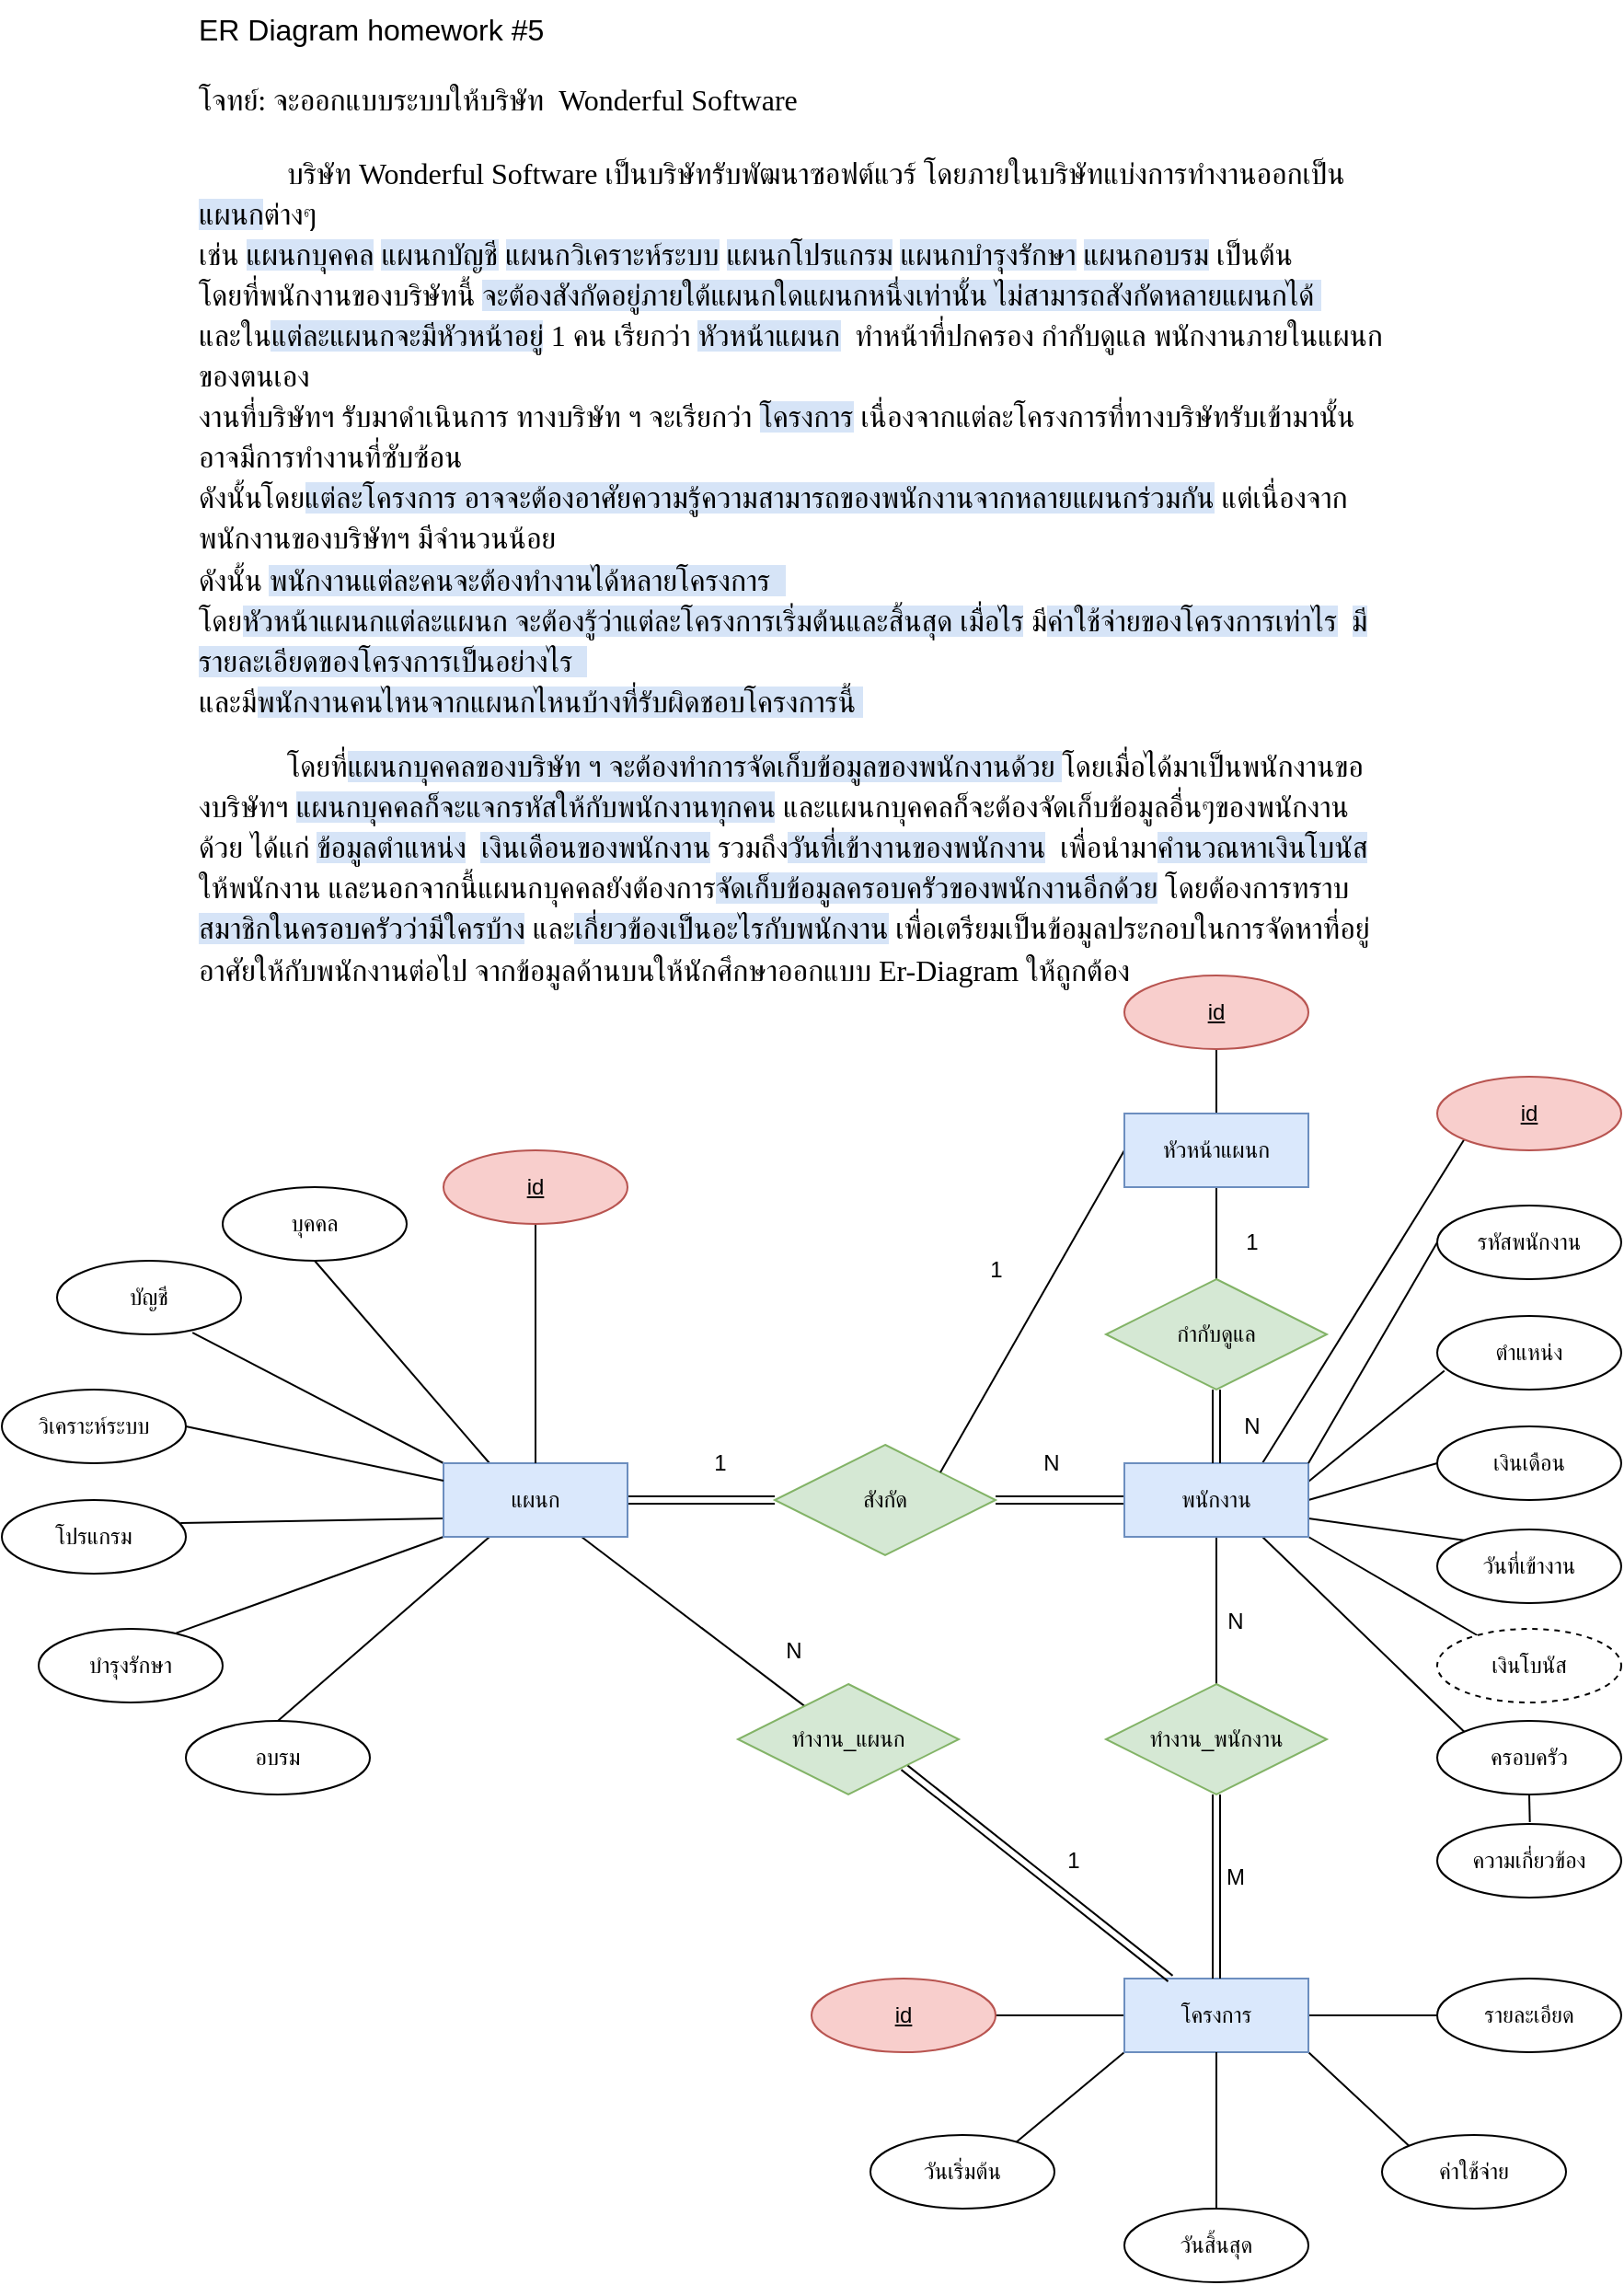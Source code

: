 <mxfile version="12.8.0" type="device"><diagram id="C5RBs43oDa-KdzZeNtuy" name="Page-1"><mxGraphModel dx="1209" dy="1960" grid="1" gridSize="10" guides="1" tooltips="1" connect="1" arrows="1" fold="1" page="1" pageScale="1" pageWidth="980" pageHeight="1390" math="0" shadow="0"><root><mxCell id="WIyWlLk6GJQsqaUBKTNV-0"/><mxCell id="WIyWlLk6GJQsqaUBKTNV-1" parent="WIyWlLk6GJQsqaUBKTNV-0"/><mxCell id="ZXhcbsgx3OsXsxAo5VOt-0" value="&lt;div style=&quot;font-size: 16px&quot;&gt;&lt;font style=&quot;font-size: 16px&quot;&gt;ER Diagram homework #5&lt;br&gt;&lt;br&gt;&lt;span id=&quot;docs-internal-guid-e970ee3b-7fff-76fe-4186-88f198e5d182&quot;&gt;&lt;p dir=&quot;ltr&quot; style=&quot;line-height: 1.2 ; margin-top: 0pt ; margin-bottom: 0pt&quot;&gt;&lt;span style=&quot;font-family: &amp;#34;angsana new&amp;#34; ; background-color: transparent ; vertical-align: baseline ; white-space: pre-wrap&quot;&gt;โจทย์: จะออกแบบระบบให้บริษัท  &lt;/span&gt;&lt;span style=&quot;background-color: rgb(255 , 255 , 255) ; font-family: &amp;#34;angsana new&amp;#34; ; text-indent: 48px ; white-space: pre-wrap&quot;&gt;Wonderful Software&lt;/span&gt;&lt;/p&gt;&lt;br&gt;&lt;p dir=&quot;ltr&quot; style=&quot;line-height: 1.38 ; text-indent: 36pt ; margin-top: 0pt ; margin-bottom: 10pt&quot;&gt;&lt;span style=&quot;font-family: &amp;#34;angsana new&amp;#34; ; background-color: rgb(255 , 255 , 255) ; vertical-align: baseline ; white-space: pre-wrap&quot;&gt;บริษัท Wonderful Software เป็นบริษัทรับพัฒนาซอฟต์แวร์ โดยภายในบริษัทแบ่งการทำงานออกเป็น&lt;/span&gt;&lt;span style=&quot;font-family: &amp;#34;angsana new&amp;#34; ; vertical-align: baseline ; white-space: pre-wrap ; background-color: rgb(214 , 228 , 247)&quot;&gt;แผนก&lt;/span&gt;&lt;span style=&quot;font-family: &amp;#34;angsana new&amp;#34; ; background-color: rgb(255 , 255 , 255) ; vertical-align: baseline ; white-space: pre-wrap&quot;&gt;ต่างๆ &lt;br&gt;&lt;/span&gt;&lt;span style=&quot;background-color: rgb(255 , 255 , 255) ; font-family: &amp;#34;angsana new&amp;#34; ; white-space: pre-wrap ; text-indent: 36pt&quot;&gt;เช่น &lt;/span&gt;&lt;span style=&quot;font-family: &amp;#34;angsana new&amp;#34; ; white-space: pre-wrap ; text-indent: 36pt ; background-color: rgb(214 , 228 , 247)&quot;&gt;แผนกบุคคล&lt;/span&gt;&lt;span style=&quot;background-color: rgb(255 , 255 , 255) ; font-family: &amp;#34;angsana new&amp;#34; ; white-space: pre-wrap ; text-indent: 36pt&quot;&gt; &lt;/span&gt;&lt;span style=&quot;font-family: &amp;#34;angsana new&amp;#34; ; white-space: pre-wrap ; text-indent: 36pt ; background-color: rgb(214 , 228 , 247)&quot;&gt;แผนกบัญชี&lt;/span&gt;&lt;span style=&quot;font-family: &amp;#34;angsana new&amp;#34; ; white-space: pre-wrap ; text-indent: 36pt ; background-color: rgb(255 , 255 , 255)&quot;&gt; &lt;/span&gt;&lt;span style=&quot;font-family: &amp;#34;angsana new&amp;#34; ; white-space: pre-wrap ; text-indent: 36pt ; background-color: rgb(214 , 228 , 247)&quot;&gt;แผนกวิเคราะห์ระบบ&lt;/span&gt;&lt;span style=&quot;background-color: rgb(255 , 255 , 255) ; font-family: &amp;#34;angsana new&amp;#34; ; white-space: pre-wrap ; text-indent: 36pt&quot;&gt; &lt;/span&gt;&lt;span style=&quot;font-family: &amp;#34;angsana new&amp;#34; ; white-space: pre-wrap ; text-indent: 36pt ; background-color: rgb(214 , 228 , 247)&quot;&gt;แผนกโปรแกรม&lt;/span&gt;&lt;span style=&quot;background-color: rgb(255 , 255 , 255) ; font-family: &amp;#34;angsana new&amp;#34; ; white-space: pre-wrap ; text-indent: 36pt&quot;&gt; &lt;/span&gt;&lt;span style=&quot;font-family: &amp;#34;angsana new&amp;#34; ; white-space: pre-wrap ; text-indent: 36pt ; background-color: rgb(214 , 228 , 247)&quot;&gt;แผนกบำรุงรักษา&lt;/span&gt;&lt;span style=&quot;background-color: rgb(255 , 255 , 255) ; font-family: &amp;#34;angsana new&amp;#34; ; white-space: pre-wrap ; text-indent: 36pt&quot;&gt; &lt;/span&gt;&lt;span style=&quot;font-family: &amp;#34;angsana new&amp;#34; ; white-space: pre-wrap ; text-indent: 36pt ; background-color: rgb(214 , 228 , 247)&quot;&gt;แผนกอบรม&lt;/span&gt;&lt;span style=&quot;background-color: rgb(255 , 255 , 255) ; font-family: &amp;#34;angsana new&amp;#34; ; white-space: pre-wrap ; text-indent: 36pt&quot;&gt; เป็นต้น&amp;nbsp; &lt;br&gt;โดยที่พนักงานของบริษัทนี้ &lt;/span&gt;&lt;span style=&quot;font-family: &amp;#34;angsana new&amp;#34; ; white-space: pre-wrap ; text-indent: 36pt ; background-color: rgb(214 , 228 , 247)&quot;&gt;จะต้องสังกัดอยู่ภายใต้แผนกใดแผนกหนึ่งเท่านั้น&lt;/span&gt;&lt;span style=&quot;font-family: &amp;#34;angsana new&amp;#34; ; white-space: pre-wrap ; text-indent: 36pt&quot;&gt;&lt;span style=&quot;background-color: rgb(214 , 228 , 247)&quot;&gt; ไม่สามารถสังกัดหลายแผนกได้ &lt;/span&gt;&lt;span style=&quot;background-color: rgb(255 , 255 , 255)&quot;&gt;&lt;br&gt;และใน&lt;/span&gt;&lt;span style=&quot;background-color: rgb(214 , 228 , 247)&quot;&gt;แต่ละแผนกจะมีหัวหน้าอยู่&lt;/span&gt;&lt;span style=&quot;background-color: rgb(255 , 255 , 255)&quot;&gt; 1 คน เรียกว่า &lt;/span&gt;&lt;span style=&quot;background-color: rgb(214 , 228 , 247)&quot;&gt;หัวหน้าแผนก&lt;/span&gt;&lt;span style=&quot;background-color: rgb(255 , 255 , 255)&quot;&gt;  ทำหน้าที่ปกครอง กำกับดูแล พนักงานภายในแผนกของตนเอง &lt;br&gt;งานที่บริษัทฯ รับมาดำเนินการ ทางบริษัท ฯ จะเรียกว่า &lt;/span&gt;&lt;span style=&quot;background-color: rgb(214 , 228 , 247)&quot;&gt;โครงการ&lt;/span&gt;&lt;span style=&quot;background-color: rgb(255 , 255 , 255)&quot;&gt; เนื่องจากแต่ละโครงการที่ทางบริษัทรับเข้ามานั้น อาจมีการทำงานที่ซับซ้อน &lt;br&gt;ดังนั้นโดย&lt;/span&gt;&lt;span style=&quot;background-color: rgb(214 , 228 , 247)&quot;&gt;แต่ละโครงการ อาจจะต้องอาศัยความรู้ความสามารถของพนักงานจากหลายแผนกร่วมกัน&lt;/span&gt;&lt;span style=&quot;background-color: rgb(255 , 255 , 255)&quot;&gt; แต่เนื่องจากพนักงานของบริษัทฯ มีจำนวนน้อย &lt;br&gt;ดังนั้น &lt;/span&gt;&lt;span style=&quot;background-color: rgb(214 , 228 , 247)&quot;&gt;พนักงานแต่ละคนจะต้องทำงานได้หลายโครงการ&amp;nbsp; &lt;/span&gt;&lt;span style=&quot;background-color: rgb(255 , 255 , 255)&quot;&gt;&lt;br&gt;โดย&lt;/span&gt;&lt;span style=&quot;background-color: rgb(214 , 228 , 247)&quot;&gt;หัวหน้าแผนกแต่ละแผนก จะต้องรู้ว่าแต่ละโครงการเริ่มต้นและสิ้นสุด เมื่อไร&lt;/span&gt;&lt;span style=&quot;background-color: rgb(255 , 255 , 255)&quot;&gt; มี&lt;/span&gt;&lt;span style=&quot;background-color: rgb(214 , 228 , 247)&quot;&gt;ค่าใช้จ่ายของโครงการเท่าไร&lt;/span&gt;&lt;span style=&quot;background-color: rgb(255 , 255 , 255)&quot;&gt;  &lt;/span&gt;&lt;span style=&quot;background-color: rgb(214 , 228 , 247)&quot;&gt;มีรายละเอียดของโครงการเป็นอย่างไร  &lt;/span&gt;&lt;span style=&quot;background-color: rgb(255 , 255 , 255)&quot;&gt;&lt;br&gt;และมี&lt;/span&gt;&lt;span style=&quot;background-color: rgb(214 , 228 , 247)&quot;&gt;พนักงานคนไหนจากแผนกไหนบ้างที่รับผิดชอบโครงการนี้ &lt;/span&gt;&lt;/span&gt;&lt;/p&gt;&lt;p dir=&quot;ltr&quot; style=&quot;line-height: 1.38 ; text-indent: 36pt ; margin-top: 0pt ; margin-bottom: 10pt&quot;&gt;&lt;span style=&quot;font-family: &amp;#34;angsana new&amp;#34; ; white-space: pre-wrap ; text-indent: 36pt&quot;&gt;&lt;span style=&quot;background-color: rgb(255 , 255 , 255)&quot;&gt;โดยที่&lt;/span&gt;&lt;span style=&quot;background-color: rgb(214 , 228 , 247)&quot;&gt;แผนกบุคคลของบริษัท ฯ จะต้องทำการจัดเก็บข้อมูลของพนักงานด้วย &lt;/span&gt;&lt;span style=&quot;background-color: rgb(255 , 255 , 255)&quot;&gt;โดยเมื่อได้มาเป็นพนักงานของบริษัทฯ &lt;/span&gt;&lt;span style=&quot;background-color: rgb(214 , 228 , 247)&quot;&gt;แผนกบุคคลก็จะแจกรหัสให้กับพนักงานทุกคน&lt;/span&gt;&lt;span style=&quot;background-color: rgb(255 , 255 , 255)&quot;&gt; และแผนกบุคคลก็จะต้องจัดเก็บข้อมูลอื่นๆของพนักงานด้วย ได้แก่ &lt;/span&gt;&lt;span style=&quot;background-color: rgb(214 , 228 , 247)&quot;&gt;ข้อมูลตำแหน่ง&lt;/span&gt;&lt;span style=&quot;background-color: rgb(255 , 255 , 255)&quot;&gt;  &lt;/span&gt;&lt;span style=&quot;background-color: rgb(214 , 228 , 247)&quot;&gt;เงินเดือนของพนักงาน&lt;/span&gt;&lt;span style=&quot;background-color: rgb(255 , 255 , 255)&quot;&gt; รวมถึง&lt;/span&gt;&lt;span style=&quot;background-color: rgb(214 , 228 , 247)&quot;&gt;วันที่เข้างานของพนักงาน&lt;/span&gt;&lt;span style=&quot;background-color: rgb(255 , 255 , 255)&quot;&gt;  เพื่อนำมา&lt;/span&gt;&lt;span style=&quot;background-color: rgb(214 , 228 , 247)&quot;&gt;คำนวณหาเงินโบนัส&lt;/span&gt;&lt;span style=&quot;background-color: rgb(255 , 255 , 255)&quot;&gt;ให้พนักงาน และนอกจากนี้แผนกบุคคลยังต้องการ&lt;/span&gt;&lt;span style=&quot;background-color: rgb(214 , 228 , 247)&quot;&gt;จัดเก็บข้อมูลครอบครัวของพนักงานอีกด้วย&lt;/span&gt;&lt;span style=&quot;background-color: rgb(255 , 255 , 255)&quot;&gt; โดยต้องการทราบ&lt;/span&gt;&lt;span style=&quot;background-color: rgb(214 , 228 , 247)&quot;&gt;สมาชิกในครอบครัวว่ามีใครบ้าง&lt;/span&gt;&lt;span style=&quot;background-color: rgb(255 , 255 , 255)&quot;&gt; และ&lt;/span&gt;&lt;span style=&quot;background-color: rgb(214 , 228 , 247)&quot;&gt;เกี่ยวข้องเป็นอะไรกับพนักงาน&lt;/span&gt;&lt;span style=&quot;background-color: rgb(255 , 255 , 255)&quot;&gt; เพื่อเตรียมเป็นข้อมูลประกอบในการจัดหาที่อยู่อาศัยให้กับพนักงานต่อไป จากข้อมูลด้านบนให้นักศึกษาออกแบบ Er-Diagram ให้ถูกต้อง&lt;/span&gt;&lt;/span&gt;&lt;/p&gt;&lt;div&gt;&lt;span style=&quot;font-family: &amp;#34;angsana new&amp;#34; ; background-color: rgb(255 , 255 , 255) ; vertical-align: baseline ; white-space: pre-wrap&quot;&gt;&lt;br&gt;&lt;/span&gt;&lt;/div&gt;&lt;/span&gt;&lt;/font&gt;&lt;/div&gt;&lt;div style=&quot;font-size: 16px&quot;&gt;&lt;br&gt;&lt;/div&gt;" style="text;html=1;flipH=0;flipV=1;horizontal=1;verticalAlign=top;align=left;whiteSpace=wrap;strokeWidth=18;" parent="WIyWlLk6GJQsqaUBKTNV-1" vertex="1"><mxGeometry x="145" y="-1340" width="650" height="420" as="geometry"/></mxCell><mxCell id="ZXhcbsgx3OsXsxAo5VOt-10" style="rounded=0;orthogonalLoop=1;jettySize=auto;html=1;exitX=0.25;exitY=0;exitDx=0;exitDy=0;entryX=0.5;entryY=1;entryDx=0;entryDy=0;endArrow=none;endFill=0;" parent="WIyWlLk6GJQsqaUBKTNV-1" source="ZXhcbsgx3OsXsxAo5VOt-1" target="ZXhcbsgx3OsXsxAo5VOt-2" edge="1"><mxGeometry relative="1" as="geometry"/></mxCell><mxCell id="ZXhcbsgx3OsXsxAo5VOt-11" style="edgeStyle=none;rounded=0;orthogonalLoop=1;jettySize=auto;html=1;exitX=0;exitY=0;exitDx=0;exitDy=0;entryX=0.736;entryY=0.977;entryDx=0;entryDy=0;entryPerimeter=0;endArrow=none;endFill=0;" parent="WIyWlLk6GJQsqaUBKTNV-1" source="ZXhcbsgx3OsXsxAo5VOt-1" target="ZXhcbsgx3OsXsxAo5VOt-3" edge="1"><mxGeometry relative="1" as="geometry"/></mxCell><mxCell id="ZXhcbsgx3OsXsxAo5VOt-13" style="edgeStyle=none;rounded=0;orthogonalLoop=1;jettySize=auto;html=1;exitX=0;exitY=0.75;exitDx=0;exitDy=0;entryX=0.971;entryY=0.312;entryDx=0;entryDy=0;endArrow=none;endFill=0;entryPerimeter=0;" parent="WIyWlLk6GJQsqaUBKTNV-1" source="ZXhcbsgx3OsXsxAo5VOt-1" target="ZXhcbsgx3OsXsxAo5VOt-5" edge="1"><mxGeometry relative="1" as="geometry"/></mxCell><mxCell id="ZXhcbsgx3OsXsxAo5VOt-14" style="edgeStyle=none;rounded=0;orthogonalLoop=1;jettySize=auto;html=1;exitX=0;exitY=1;exitDx=0;exitDy=0;entryX=0.747;entryY=0.058;entryDx=0;entryDy=0;entryPerimeter=0;endArrow=none;endFill=0;" parent="WIyWlLk6GJQsqaUBKTNV-1" source="ZXhcbsgx3OsXsxAo5VOt-1" target="ZXhcbsgx3OsXsxAo5VOt-6" edge="1"><mxGeometry relative="1" as="geometry"/></mxCell><mxCell id="ZXhcbsgx3OsXsxAo5VOt-15" style="edgeStyle=none;rounded=0;orthogonalLoop=1;jettySize=auto;html=1;exitX=0.25;exitY=1;exitDx=0;exitDy=0;entryX=0.5;entryY=0;entryDx=0;entryDy=0;endArrow=none;endFill=0;" parent="WIyWlLk6GJQsqaUBKTNV-1" source="ZXhcbsgx3OsXsxAo5VOt-1" target="ZXhcbsgx3OsXsxAo5VOt-7" edge="1"><mxGeometry relative="1" as="geometry"/></mxCell><mxCell id="ZXhcbsgx3OsXsxAo5VOt-20" style="edgeStyle=none;rounded=0;orthogonalLoop=1;jettySize=auto;html=1;exitX=1;exitY=0.5;exitDx=0;exitDy=0;entryX=0;entryY=0.5;entryDx=0;entryDy=0;endArrow=none;endFill=0;shape=link;" parent="WIyWlLk6GJQsqaUBKTNV-1" source="ZXhcbsgx3OsXsxAo5VOt-1" target="ZXhcbsgx3OsXsxAo5VOt-18" edge="1"><mxGeometry relative="1" as="geometry"/></mxCell><mxCell id="ZXhcbsgx3OsXsxAo5VOt-42" style="edgeStyle=none;rounded=0;orthogonalLoop=1;jettySize=auto;html=1;exitX=0.75;exitY=1;exitDx=0;exitDy=0;endArrow=none;endFill=0;" parent="WIyWlLk6GJQsqaUBKTNV-1" source="ZXhcbsgx3OsXsxAo5VOt-1" target="ZXhcbsgx3OsXsxAo5VOt-40" edge="1"><mxGeometry relative="1" as="geometry"><mxPoint x="490" y="-400" as="targetPoint"/></mxGeometry></mxCell><mxCell id="ZXhcbsgx3OsXsxAo5VOt-1" value="แผนก" style="whiteSpace=wrap;html=1;align=center;fillColor=#dae8fc;strokeColor=#6c8ebf;" parent="WIyWlLk6GJQsqaUBKTNV-1" vertex="1"><mxGeometry x="280" y="-545" width="100" height="40" as="geometry"/></mxCell><mxCell id="ZXhcbsgx3OsXsxAo5VOt-2" value="บุคคล" style="ellipse;whiteSpace=wrap;html=1;align=center;" parent="WIyWlLk6GJQsqaUBKTNV-1" vertex="1"><mxGeometry x="160" y="-695" width="100" height="40" as="geometry"/></mxCell><mxCell id="ZXhcbsgx3OsXsxAo5VOt-3" value="บัญชี" style="ellipse;whiteSpace=wrap;html=1;align=center;" parent="WIyWlLk6GJQsqaUBKTNV-1" vertex="1"><mxGeometry x="70" y="-655" width="100" height="40" as="geometry"/></mxCell><mxCell id="ZXhcbsgx3OsXsxAo5VOt-12" style="edgeStyle=none;rounded=0;orthogonalLoop=1;jettySize=auto;html=1;exitX=1;exitY=0.5;exitDx=0;exitDy=0;endArrow=none;endFill=0;" parent="WIyWlLk6GJQsqaUBKTNV-1" source="ZXhcbsgx3OsXsxAo5VOt-4" target="ZXhcbsgx3OsXsxAo5VOt-1" edge="1"><mxGeometry relative="1" as="geometry"/></mxCell><mxCell id="ZXhcbsgx3OsXsxAo5VOt-4" value="วิเคราะห์ระบบ" style="ellipse;whiteSpace=wrap;html=1;align=center;" parent="WIyWlLk6GJQsqaUBKTNV-1" vertex="1"><mxGeometry x="40" y="-585" width="100" height="40" as="geometry"/></mxCell><mxCell id="ZXhcbsgx3OsXsxAo5VOt-5" value="โปรแกรม" style="ellipse;whiteSpace=wrap;html=1;align=center;" parent="WIyWlLk6GJQsqaUBKTNV-1" vertex="1"><mxGeometry x="40" y="-525" width="100" height="40" as="geometry"/></mxCell><mxCell id="ZXhcbsgx3OsXsxAo5VOt-6" value="บำรุงรักษา" style="ellipse;whiteSpace=wrap;html=1;align=center;" parent="WIyWlLk6GJQsqaUBKTNV-1" vertex="1"><mxGeometry x="60" y="-455" width="100" height="40" as="geometry"/></mxCell><mxCell id="ZXhcbsgx3OsXsxAo5VOt-7" value="อบรม" style="ellipse;whiteSpace=wrap;html=1;align=center;" parent="WIyWlLk6GJQsqaUBKTNV-1" vertex="1"><mxGeometry x="140" y="-405" width="100" height="40" as="geometry"/></mxCell><mxCell id="ZXhcbsgx3OsXsxAo5VOt-19" style="edgeStyle=none;rounded=0;orthogonalLoop=1;jettySize=auto;html=1;exitX=0;exitY=0.5;exitDx=0;exitDy=0;entryX=1;entryY=0.5;entryDx=0;entryDy=0;endArrow=none;endFill=0;shape=link;" parent="WIyWlLk6GJQsqaUBKTNV-1" source="ZXhcbsgx3OsXsxAo5VOt-16" target="ZXhcbsgx3OsXsxAo5VOt-18" edge="1"><mxGeometry relative="1" as="geometry"/></mxCell><mxCell id="ZXhcbsgx3OsXsxAo5VOt-35" style="edgeStyle=none;rounded=0;orthogonalLoop=1;jettySize=auto;html=1;entryX=0;entryY=1;entryDx=0;entryDy=0;endArrow=none;endFill=0;" parent="WIyWlLk6GJQsqaUBKTNV-1" target="ZXhcbsgx3OsXsxAo5VOt-34" edge="1"><mxGeometry relative="1" as="geometry"><mxPoint x="725" y="-545" as="sourcePoint"/></mxGeometry></mxCell><mxCell id="ZXhcbsgx3OsXsxAo5VOt-44" style="edgeStyle=none;rounded=0;orthogonalLoop=1;jettySize=auto;html=1;exitX=0.5;exitY=1;exitDx=0;exitDy=0;entryX=0.5;entryY=0;entryDx=0;entryDy=0;endArrow=none;endFill=0;" parent="WIyWlLk6GJQsqaUBKTNV-1" source="ZXhcbsgx3OsXsxAo5VOt-16" target="ZXhcbsgx3OsXsxAo5VOt-41" edge="1"><mxGeometry relative="1" as="geometry"/></mxCell><mxCell id="ZXhcbsgx3OsXsxAo5VOt-88" style="edgeStyle=none;rounded=0;orthogonalLoop=1;jettySize=auto;html=1;entryX=0.039;entryY=0.743;entryDx=0;entryDy=0;entryPerimeter=0;endArrow=none;endFill=0;exitX=1;exitY=0.25;exitDx=0;exitDy=0;" parent="WIyWlLk6GJQsqaUBKTNV-1" source="ZXhcbsgx3OsXsxAo5VOt-16" target="ZXhcbsgx3OsXsxAo5VOt-82" edge="1"><mxGeometry relative="1" as="geometry"><mxPoint x="750" y="-525" as="sourcePoint"/></mxGeometry></mxCell><mxCell id="ZXhcbsgx3OsXsxAo5VOt-89" style="edgeStyle=none;rounded=0;orthogonalLoop=1;jettySize=auto;html=1;exitX=1;exitY=0.5;exitDx=0;exitDy=0;entryX=0;entryY=0.5;entryDx=0;entryDy=0;endArrow=none;endFill=0;" parent="WIyWlLk6GJQsqaUBKTNV-1" source="ZXhcbsgx3OsXsxAo5VOt-16" target="ZXhcbsgx3OsXsxAo5VOt-83" edge="1"><mxGeometry relative="1" as="geometry"/></mxCell><mxCell id="ZXhcbsgx3OsXsxAo5VOt-90" style="edgeStyle=none;rounded=0;orthogonalLoop=1;jettySize=auto;html=1;exitX=1;exitY=0.75;exitDx=0;exitDy=0;entryX=0;entryY=0;entryDx=0;entryDy=0;endArrow=none;endFill=0;" parent="WIyWlLk6GJQsqaUBKTNV-1" source="ZXhcbsgx3OsXsxAo5VOt-16" target="ZXhcbsgx3OsXsxAo5VOt-84" edge="1"><mxGeometry relative="1" as="geometry"/></mxCell><mxCell id="ZXhcbsgx3OsXsxAo5VOt-94" style="edgeStyle=none;rounded=0;orthogonalLoop=1;jettySize=auto;html=1;exitX=1;exitY=1;exitDx=0;exitDy=0;endArrow=none;endFill=0;" parent="WIyWlLk6GJQsqaUBKTNV-1" source="ZXhcbsgx3OsXsxAo5VOt-16" target="ZXhcbsgx3OsXsxAo5VOt-86" edge="1"><mxGeometry relative="1" as="geometry"/></mxCell><mxCell id="ZXhcbsgx3OsXsxAo5VOt-97" style="edgeStyle=none;rounded=0;orthogonalLoop=1;jettySize=auto;html=1;exitX=0.75;exitY=1;exitDx=0;exitDy=0;entryX=0;entryY=0;entryDx=0;entryDy=0;endArrow=none;endFill=0;" parent="WIyWlLk6GJQsqaUBKTNV-1" source="ZXhcbsgx3OsXsxAo5VOt-16" target="ZXhcbsgx3OsXsxAo5VOt-95" edge="1"><mxGeometry relative="1" as="geometry"/></mxCell><mxCell id="ZXhcbsgx3OsXsxAo5VOt-16" value="พนักงาน" style="whiteSpace=wrap;html=1;align=center;fillColor=#dae8fc;strokeColor=#6c8ebf;" parent="WIyWlLk6GJQsqaUBKTNV-1" vertex="1"><mxGeometry x="650" y="-545" width="100" height="40" as="geometry"/></mxCell><mxCell id="ZXhcbsgx3OsXsxAo5VOt-18" value="สังกัด" style="shape=rhombus;perimeter=rhombusPerimeter;whiteSpace=wrap;html=1;align=center;fillColor=#d5e8d4;strokeColor=#82b366;" parent="WIyWlLk6GJQsqaUBKTNV-1" vertex="1"><mxGeometry x="460" y="-555" width="120" height="60" as="geometry"/></mxCell><mxCell id="ZXhcbsgx3OsXsxAo5VOt-21" value="1" style="text;html=1;align=center;verticalAlign=middle;resizable=0;points=[];autosize=1;" parent="WIyWlLk6GJQsqaUBKTNV-1" vertex="1"><mxGeometry x="420" y="-555" width="20" height="20" as="geometry"/></mxCell><mxCell id="ZXhcbsgx3OsXsxAo5VOt-24" value="N" style="text;html=1;align=center;verticalAlign=middle;resizable=0;points=[];autosize=1;" parent="WIyWlLk6GJQsqaUBKTNV-1" vertex="1"><mxGeometry x="600" y="-555" width="20" height="20" as="geometry"/></mxCell><mxCell id="ZXhcbsgx3OsXsxAo5VOt-26" style="edgeStyle=none;rounded=0;orthogonalLoop=1;jettySize=auto;html=1;exitX=0.5;exitY=1;exitDx=0;exitDy=0;endArrow=none;endFill=0;" parent="WIyWlLk6GJQsqaUBKTNV-1" source="ZXhcbsgx3OsXsxAo5VOt-25" target="ZXhcbsgx3OsXsxAo5VOt-1" edge="1"><mxGeometry relative="1" as="geometry"/></mxCell><mxCell id="ZXhcbsgx3OsXsxAo5VOt-25" value="id" style="ellipse;whiteSpace=wrap;html=1;align=center;fontStyle=4;fillColor=#f8cecc;strokeColor=#b85450;" parent="WIyWlLk6GJQsqaUBKTNV-1" vertex="1"><mxGeometry x="280" y="-715" width="100" height="40" as="geometry"/></mxCell><mxCell id="ZXhcbsgx3OsXsxAo5VOt-37" style="edgeStyle=none;rounded=0;orthogonalLoop=1;jettySize=auto;html=1;exitX=0.5;exitY=1;exitDx=0;exitDy=0;entryX=0.5;entryY=0;entryDx=0;entryDy=0;endArrow=none;endFill=0;" parent="WIyWlLk6GJQsqaUBKTNV-1" source="ZXhcbsgx3OsXsxAo5VOt-27" target="ZXhcbsgx3OsXsxAo5VOt-36" edge="1"><mxGeometry relative="1" as="geometry"/></mxCell><mxCell id="ZXhcbsgx3OsXsxAo5VOt-60" style="edgeStyle=none;rounded=0;orthogonalLoop=1;jettySize=auto;html=1;exitX=0.5;exitY=1;exitDx=0;exitDy=0;entryX=0.5;entryY=0;entryDx=0;entryDy=0;endArrow=none;endFill=0;" parent="WIyWlLk6GJQsqaUBKTNV-1" source="ZXhcbsgx3OsXsxAo5VOt-27" target="ZXhcbsgx3OsXsxAo5VOt-29" edge="1"><mxGeometry relative="1" as="geometry"/></mxCell><mxCell id="ZXhcbsgx3OsXsxAo5VOt-64" style="edgeStyle=none;rounded=0;orthogonalLoop=1;jettySize=auto;html=1;exitX=0;exitY=0.5;exitDx=0;exitDy=0;entryX=1;entryY=0;entryDx=0;entryDy=0;endArrow=none;endFill=0;" parent="WIyWlLk6GJQsqaUBKTNV-1" source="ZXhcbsgx3OsXsxAo5VOt-27" target="ZXhcbsgx3OsXsxAo5VOt-18" edge="1"><mxGeometry relative="1" as="geometry"/></mxCell><mxCell id="ZXhcbsgx3OsXsxAo5VOt-27" value="หัวหน้าแผนก" style="whiteSpace=wrap;html=1;align=center;fillColor=#dae8fc;strokeColor=#6c8ebf;" parent="WIyWlLk6GJQsqaUBKTNV-1" vertex="1"><mxGeometry x="650" y="-735" width="100" height="40" as="geometry"/></mxCell><mxCell id="ZXhcbsgx3OsXsxAo5VOt-61" style="edgeStyle=none;rounded=0;orthogonalLoop=1;jettySize=auto;html=1;exitX=0.5;exitY=1;exitDx=0;exitDy=0;entryX=0.5;entryY=0;entryDx=0;entryDy=0;endArrow=none;endFill=0;shape=link;" parent="WIyWlLk6GJQsqaUBKTNV-1" source="ZXhcbsgx3OsXsxAo5VOt-29" target="ZXhcbsgx3OsXsxAo5VOt-16" edge="1"><mxGeometry relative="1" as="geometry"/></mxCell><mxCell id="ZXhcbsgx3OsXsxAo5VOt-29" value="กำกับดูแล" style="shape=rhombus;perimeter=rhombusPerimeter;whiteSpace=wrap;html=1;align=center;strokeWidth=1;fillColor=#d5e8d4;strokeColor=#82b366;" parent="WIyWlLk6GJQsqaUBKTNV-1" vertex="1"><mxGeometry x="640" y="-645" width="120" height="60" as="geometry"/></mxCell><mxCell id="ZXhcbsgx3OsXsxAo5VOt-53" style="edgeStyle=none;rounded=0;orthogonalLoop=1;jettySize=auto;html=1;exitX=0;exitY=0.5;exitDx=0;exitDy=0;endArrow=none;endFill=0;" parent="WIyWlLk6GJQsqaUBKTNV-1" source="ZXhcbsgx3OsXsxAo5VOt-32" target="ZXhcbsgx3OsXsxAo5VOt-52" edge="1"><mxGeometry relative="1" as="geometry"/></mxCell><mxCell id="ZXhcbsgx3OsXsxAo5VOt-76" style="edgeStyle=none;rounded=0;orthogonalLoop=1;jettySize=auto;html=1;exitX=1;exitY=1;exitDx=0;exitDy=0;entryX=0;entryY=0;entryDx=0;entryDy=0;endArrow=none;endFill=0;" parent="WIyWlLk6GJQsqaUBKTNV-1" source="ZXhcbsgx3OsXsxAo5VOt-32" target="ZXhcbsgx3OsXsxAo5VOt-72" edge="1"><mxGeometry relative="1" as="geometry"/></mxCell><mxCell id="ZXhcbsgx3OsXsxAo5VOt-78" style="edgeStyle=none;rounded=0;orthogonalLoop=1;jettySize=auto;html=1;exitX=0;exitY=1;exitDx=0;exitDy=0;entryX=0.779;entryY=0.125;entryDx=0;entryDy=0;entryPerimeter=0;endArrow=none;endFill=0;" parent="WIyWlLk6GJQsqaUBKTNV-1" source="ZXhcbsgx3OsXsxAo5VOt-32" target="ZXhcbsgx3OsXsxAo5VOt-70" edge="1"><mxGeometry relative="1" as="geometry"/></mxCell><mxCell id="ZXhcbsgx3OsXsxAo5VOt-79" style="edgeStyle=none;rounded=0;orthogonalLoop=1;jettySize=auto;html=1;exitX=1;exitY=0.5;exitDx=0;exitDy=0;entryX=0;entryY=0.5;entryDx=0;entryDy=0;endArrow=none;endFill=0;" parent="WIyWlLk6GJQsqaUBKTNV-1" source="ZXhcbsgx3OsXsxAo5VOt-32" target="ZXhcbsgx3OsXsxAo5VOt-73" edge="1"><mxGeometry relative="1" as="geometry"/></mxCell><mxCell id="ZXhcbsgx3OsXsxAo5VOt-32" value="โครงการ" style="whiteSpace=wrap;html=1;align=center;strokeWidth=1;fillColor=#dae8fc;strokeColor=#6c8ebf;" parent="WIyWlLk6GJQsqaUBKTNV-1" vertex="1"><mxGeometry x="650" y="-265" width="100" height="40" as="geometry"/></mxCell><mxCell id="ZXhcbsgx3OsXsxAo5VOt-34" value="id" style="ellipse;whiteSpace=wrap;html=1;align=center;fontStyle=4;fillColor=#f8cecc;strokeColor=#b85450;" parent="WIyWlLk6GJQsqaUBKTNV-1" vertex="1"><mxGeometry x="820" y="-755" width="100" height="40" as="geometry"/></mxCell><mxCell id="ZXhcbsgx3OsXsxAo5VOt-36" value="id" style="ellipse;whiteSpace=wrap;html=1;align=center;fontStyle=4;fillColor=#f8cecc;strokeColor=#b85450;" parent="WIyWlLk6GJQsqaUBKTNV-1" vertex="1"><mxGeometry x="650" y="-810" width="100" height="40" as="geometry"/></mxCell><mxCell id="ZXhcbsgx3OsXsxAo5VOt-43" style="edgeStyle=none;rounded=0;orthogonalLoop=1;jettySize=auto;html=1;entryX=0.25;entryY=0;entryDx=0;entryDy=0;endArrow=none;endFill=0;shape=link;exitX=1;exitY=1;exitDx=0;exitDy=0;" parent="WIyWlLk6GJQsqaUBKTNV-1" source="ZXhcbsgx3OsXsxAo5VOt-40" target="ZXhcbsgx3OsXsxAo5VOt-32" edge="1"><mxGeometry relative="1" as="geometry"><mxPoint x="550" y="-360" as="sourcePoint"/></mxGeometry></mxCell><mxCell id="ZXhcbsgx3OsXsxAo5VOt-40" value="ทำงาน_แผนก" style="shape=rhombus;perimeter=rhombusPerimeter;whiteSpace=wrap;html=1;align=center;strokeWidth=1;fillColor=#d5e8d4;strokeColor=#82b366;" parent="WIyWlLk6GJQsqaUBKTNV-1" vertex="1"><mxGeometry x="440" y="-425" width="120" height="60" as="geometry"/></mxCell><mxCell id="ZXhcbsgx3OsXsxAo5VOt-45" style="edgeStyle=none;rounded=0;orthogonalLoop=1;jettySize=auto;html=1;exitX=0.5;exitY=1;exitDx=0;exitDy=0;entryX=0.5;entryY=0;entryDx=0;entryDy=0;endArrow=none;endFill=0;shape=link;" parent="WIyWlLk6GJQsqaUBKTNV-1" source="ZXhcbsgx3OsXsxAo5VOt-41" target="ZXhcbsgx3OsXsxAo5VOt-32" edge="1"><mxGeometry relative="1" as="geometry"/></mxCell><mxCell id="ZXhcbsgx3OsXsxAo5VOt-41" value="ทำงาน_พนักงาน" style="shape=rhombus;perimeter=rhombusPerimeter;whiteSpace=wrap;html=1;align=center;strokeWidth=1;fillColor=#d5e8d4;strokeColor=#82b366;" parent="WIyWlLk6GJQsqaUBKTNV-1" vertex="1"><mxGeometry x="640" y="-425" width="120" height="60" as="geometry"/></mxCell><mxCell id="ZXhcbsgx3OsXsxAo5VOt-48" value="1" style="text;html=1;align=center;verticalAlign=middle;resizable=0;points=[];autosize=1;" parent="WIyWlLk6GJQsqaUBKTNV-1" vertex="1"><mxGeometry x="612" y="-339" width="20" height="20" as="geometry"/></mxCell><mxCell id="ZXhcbsgx3OsXsxAo5VOt-49" value="N" style="text;html=1;align=center;verticalAlign=middle;resizable=0;points=[];autosize=1;" parent="WIyWlLk6GJQsqaUBKTNV-1" vertex="1"><mxGeometry x="460" y="-453" width="20" height="20" as="geometry"/></mxCell><mxCell id="ZXhcbsgx3OsXsxAo5VOt-50" value="N" style="text;html=1;align=center;verticalAlign=middle;resizable=0;points=[];autosize=1;" parent="WIyWlLk6GJQsqaUBKTNV-1" vertex="1"><mxGeometry x="700" y="-469" width="20" height="20" as="geometry"/></mxCell><mxCell id="ZXhcbsgx3OsXsxAo5VOt-51" value="M" style="text;html=1;align=center;verticalAlign=middle;resizable=0;points=[];autosize=1;" parent="WIyWlLk6GJQsqaUBKTNV-1" vertex="1"><mxGeometry x="695" y="-330" width="30" height="20" as="geometry"/></mxCell><mxCell id="ZXhcbsgx3OsXsxAo5VOt-52" value="id" style="ellipse;whiteSpace=wrap;html=1;align=center;fontStyle=4;fillColor=#f8cecc;strokeColor=#b85450;" parent="WIyWlLk6GJQsqaUBKTNV-1" vertex="1"><mxGeometry x="480" y="-265" width="100" height="40" as="geometry"/></mxCell><mxCell id="ZXhcbsgx3OsXsxAo5VOt-62" value="1" style="text;html=1;align=center;verticalAlign=middle;resizable=0;points=[];autosize=1;" parent="WIyWlLk6GJQsqaUBKTNV-1" vertex="1"><mxGeometry x="709" y="-675" width="20" height="20" as="geometry"/></mxCell><mxCell id="ZXhcbsgx3OsXsxAo5VOt-63" value="N" style="text;html=1;align=center;verticalAlign=middle;resizable=0;points=[];autosize=1;" parent="WIyWlLk6GJQsqaUBKTNV-1" vertex="1"><mxGeometry x="709" y="-575" width="20" height="20" as="geometry"/></mxCell><mxCell id="ZXhcbsgx3OsXsxAo5VOt-65" value="1" style="text;html=1;align=center;verticalAlign=middle;resizable=0;points=[];autosize=1;" parent="WIyWlLk6GJQsqaUBKTNV-1" vertex="1"><mxGeometry x="570" y="-660" width="20" height="20" as="geometry"/></mxCell><mxCell id="ZXhcbsgx3OsXsxAo5VOt-70" value="วันเริ่มต้น" style="ellipse;whiteSpace=wrap;html=1;align=center;fontStyle=0" parent="WIyWlLk6GJQsqaUBKTNV-1" vertex="1"><mxGeometry x="512" y="-180" width="100" height="40" as="geometry"/></mxCell><mxCell id="ZXhcbsgx3OsXsxAo5VOt-75" style="edgeStyle=none;rounded=0;orthogonalLoop=1;jettySize=auto;html=1;exitX=0.5;exitY=0;exitDx=0;exitDy=0;entryX=0.5;entryY=1;entryDx=0;entryDy=0;endArrow=none;endFill=0;" parent="WIyWlLk6GJQsqaUBKTNV-1" source="ZXhcbsgx3OsXsxAo5VOt-71" target="ZXhcbsgx3OsXsxAo5VOt-32" edge="1"><mxGeometry relative="1" as="geometry"/></mxCell><mxCell id="ZXhcbsgx3OsXsxAo5VOt-71" value="วันสิ้นสุด" style="ellipse;whiteSpace=wrap;html=1;align=center;fontStyle=0" parent="WIyWlLk6GJQsqaUBKTNV-1" vertex="1"><mxGeometry x="650" y="-140" width="100" height="40" as="geometry"/></mxCell><mxCell id="ZXhcbsgx3OsXsxAo5VOt-72" value="ค่าใช้จ่าย" style="ellipse;whiteSpace=wrap;html=1;align=center;fontStyle=0" parent="WIyWlLk6GJQsqaUBKTNV-1" vertex="1"><mxGeometry x="790" y="-180" width="100" height="40" as="geometry"/></mxCell><mxCell id="ZXhcbsgx3OsXsxAo5VOt-73" value="รายละเอียด" style="ellipse;whiteSpace=wrap;html=1;align=center;fontStyle=0" parent="WIyWlLk6GJQsqaUBKTNV-1" vertex="1"><mxGeometry x="820" y="-265" width="100" height="40" as="geometry"/></mxCell><mxCell id="ZXhcbsgx3OsXsxAo5VOt-93" style="edgeStyle=none;rounded=0;orthogonalLoop=1;jettySize=auto;html=1;exitX=0;exitY=0.5;exitDx=0;exitDy=0;entryX=1;entryY=0;entryDx=0;entryDy=0;endArrow=none;endFill=0;" parent="WIyWlLk6GJQsqaUBKTNV-1" source="ZXhcbsgx3OsXsxAo5VOt-81" target="ZXhcbsgx3OsXsxAo5VOt-16" edge="1"><mxGeometry relative="1" as="geometry"/></mxCell><mxCell id="ZXhcbsgx3OsXsxAo5VOt-81" value="รหัสพนักงาน" style="ellipse;whiteSpace=wrap;html=1;align=center;fontStyle=0" parent="WIyWlLk6GJQsqaUBKTNV-1" vertex="1"><mxGeometry x="820" y="-685" width="100" height="40" as="geometry"/></mxCell><mxCell id="ZXhcbsgx3OsXsxAo5VOt-82" value="ตำแหน่ง" style="ellipse;whiteSpace=wrap;html=1;align=center;fontStyle=0" parent="WIyWlLk6GJQsqaUBKTNV-1" vertex="1"><mxGeometry x="820" y="-625" width="100" height="40" as="geometry"/></mxCell><mxCell id="ZXhcbsgx3OsXsxAo5VOt-83" value="เงินเดือน" style="ellipse;whiteSpace=wrap;html=1;align=center;fontStyle=0" parent="WIyWlLk6GJQsqaUBKTNV-1" vertex="1"><mxGeometry x="820" y="-565" width="100" height="40" as="geometry"/></mxCell><mxCell id="ZXhcbsgx3OsXsxAo5VOt-84" value="วันที่เข้างาน" style="ellipse;whiteSpace=wrap;html=1;align=center;fontStyle=0" parent="WIyWlLk6GJQsqaUBKTNV-1" vertex="1"><mxGeometry x="820" y="-509" width="100" height="40" as="geometry"/></mxCell><mxCell id="ZXhcbsgx3OsXsxAo5VOt-86" value="เงินโบนัส" style="ellipse;whiteSpace=wrap;html=1;align=center;dashed=1;strokeWidth=1;" parent="WIyWlLk6GJQsqaUBKTNV-1" vertex="1"><mxGeometry x="820" y="-455" width="100" height="40" as="geometry"/></mxCell><mxCell id="ZXhcbsgx3OsXsxAo5VOt-98" style="edgeStyle=none;rounded=0;orthogonalLoop=1;jettySize=auto;html=1;exitX=0.5;exitY=1;exitDx=0;exitDy=0;endArrow=none;endFill=0;" parent="WIyWlLk6GJQsqaUBKTNV-1" source="ZXhcbsgx3OsXsxAo5VOt-95" edge="1"><mxGeometry relative="1" as="geometry"><mxPoint x="870.333" y="-350" as="targetPoint"/></mxGeometry></mxCell><mxCell id="ZXhcbsgx3OsXsxAo5VOt-95" value="ครอบครัว" style="ellipse;whiteSpace=wrap;html=1;align=center;strokeWidth=1;" parent="WIyWlLk6GJQsqaUBKTNV-1" vertex="1"><mxGeometry x="820" y="-405" width="100" height="40" as="geometry"/></mxCell><mxCell id="ZXhcbsgx3OsXsxAo5VOt-96" value="ความเกี่ยวข้อง" style="ellipse;whiteSpace=wrap;html=1;align=center;strokeWidth=1;" parent="WIyWlLk6GJQsqaUBKTNV-1" vertex="1"><mxGeometry x="820" y="-349" width="100" height="40" as="geometry"/></mxCell></root></mxGraphModel></diagram></mxfile>
